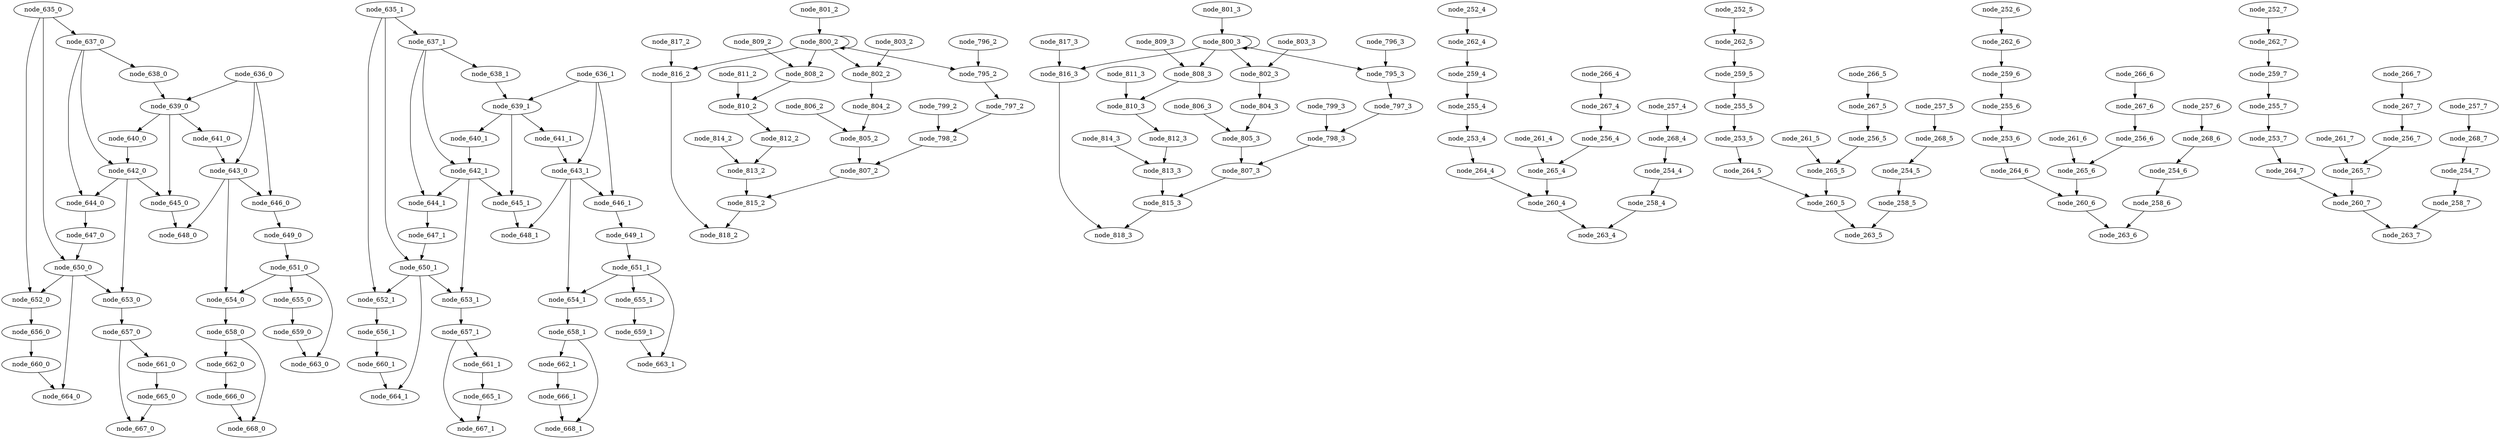 digraph ewf_ewf_conv3_conv3_horner_bezier_surf_horner_bezier_surf_horner_bezier_surf_horner_bezier_surf {

	node_635_0 -> node_637_0
	node_635_0 -> node_650_0
	node_635_0 -> node_652_0
	node_636_0 -> node_639_0
	node_636_0 -> node_643_0
	node_636_0 -> node_646_0
	node_637_0 -> node_638_0
	node_637_0 -> node_642_0
	node_637_0 -> node_644_0
	node_638_0 -> node_639_0
	node_639_0 -> node_640_0
	node_639_0 -> node_641_0
	node_639_0 -> node_645_0
	node_640_0 -> node_642_0
	node_641_0 -> node_643_0
	node_642_0 -> node_644_0
	node_642_0 -> node_645_0
	node_642_0 -> node_653_0
	node_643_0 -> node_646_0
	node_643_0 -> node_648_0
	node_643_0 -> node_654_0
	node_644_0 -> node_647_0
	node_645_0 -> node_648_0
	node_646_0 -> node_649_0
	node_647_0 -> node_650_0
	node_649_0 -> node_651_0
	node_650_0 -> node_652_0
	node_650_0 -> node_653_0
	node_650_0 -> node_664_0
	node_651_0 -> node_654_0
	node_651_0 -> node_655_0
	node_651_0 -> node_663_0
	node_652_0 -> node_656_0
	node_653_0 -> node_657_0
	node_654_0 -> node_658_0
	node_655_0 -> node_659_0
	node_656_0 -> node_660_0
	node_657_0 -> node_661_0
	node_657_0 -> node_667_0
	node_658_0 -> node_662_0
	node_658_0 -> node_668_0
	node_659_0 -> node_663_0
	node_660_0 -> node_664_0
	node_661_0 -> node_665_0
	node_662_0 -> node_666_0
	node_665_0 -> node_667_0
	node_666_0 -> node_668_0

	node_635_1 -> node_637_1
	node_635_1 -> node_650_1
	node_635_1 -> node_652_1
	node_636_1 -> node_639_1
	node_636_1 -> node_643_1
	node_636_1 -> node_646_1
	node_637_1 -> node_638_1
	node_637_1 -> node_642_1
	node_637_1 -> node_644_1
	node_638_1 -> node_639_1
	node_639_1 -> node_640_1
	node_639_1 -> node_641_1
	node_639_1 -> node_645_1
	node_640_1 -> node_642_1
	node_641_1 -> node_643_1
	node_642_1 -> node_644_1
	node_642_1 -> node_645_1
	node_642_1 -> node_653_1
	node_643_1 -> node_646_1
	node_643_1 -> node_648_1
	node_643_1 -> node_654_1
	node_644_1 -> node_647_1
	node_645_1 -> node_648_1
	node_646_1 -> node_649_1
	node_647_1 -> node_650_1
	node_649_1 -> node_651_1
	node_650_1 -> node_652_1
	node_650_1 -> node_653_1
	node_650_1 -> node_664_1
	node_651_1 -> node_654_1
	node_651_1 -> node_655_1
	node_651_1 -> node_663_1
	node_652_1 -> node_656_1
	node_653_1 -> node_657_1
	node_654_1 -> node_658_1
	node_655_1 -> node_659_1
	node_656_1 -> node_660_1
	node_657_1 -> node_661_1
	node_657_1 -> node_667_1
	node_658_1 -> node_662_1
	node_658_1 -> node_668_1
	node_659_1 -> node_663_1
	node_660_1 -> node_664_1
	node_661_1 -> node_665_1
	node_662_1 -> node_666_1
	node_665_1 -> node_667_1
	node_666_1 -> node_668_1

	node_795_2 -> node_797_2
	node_796_2 -> node_795_2
	node_797_2 -> node_798_2
	node_798_2 -> node_807_2
	node_799_2 -> node_798_2
	node_800_2 -> node_795_2
	node_800_2 -> node_800_2
	node_800_2 -> node_802_2
	node_800_2 -> node_808_2
	node_800_2 -> node_816_2
	node_801_2 -> node_800_2
	node_802_2 -> node_804_2
	node_803_2 -> node_802_2
	node_804_2 -> node_805_2
	node_805_2 -> node_807_2
	node_806_2 -> node_805_2
	node_807_2 -> node_815_2
	node_808_2 -> node_810_2
	node_809_2 -> node_808_2
	node_810_2 -> node_812_2
	node_811_2 -> node_810_2
	node_812_2 -> node_813_2
	node_813_2 -> node_815_2
	node_814_2 -> node_813_2
	node_815_2 -> node_818_2
	node_816_2 -> node_818_2
	node_817_2 -> node_816_2

	node_795_3 -> node_797_3
	node_796_3 -> node_795_3
	node_797_3 -> node_798_3
	node_798_3 -> node_807_3
	node_799_3 -> node_798_3
	node_800_3 -> node_795_3
	node_800_3 -> node_800_3
	node_800_3 -> node_802_3
	node_800_3 -> node_808_3
	node_800_3 -> node_816_3
	node_801_3 -> node_800_3
	node_802_3 -> node_804_3
	node_803_3 -> node_802_3
	node_804_3 -> node_805_3
	node_805_3 -> node_807_3
	node_806_3 -> node_805_3
	node_807_3 -> node_815_3
	node_808_3 -> node_810_3
	node_809_3 -> node_808_3
	node_810_3 -> node_812_3
	node_811_3 -> node_810_3
	node_812_3 -> node_813_3
	node_813_3 -> node_815_3
	node_814_3 -> node_813_3
	node_815_3 -> node_818_3
	node_816_3 -> node_818_3
	node_817_3 -> node_816_3

	node_252_4 -> node_262_4
	node_253_4 -> node_264_4
	node_254_4 -> node_258_4
	node_255_4 -> node_253_4
	node_256_4 -> node_265_4
	node_257_4 -> node_268_4
	node_258_4 -> node_263_4
	node_259_4 -> node_255_4
	node_260_4 -> node_263_4
	node_261_4 -> node_265_4
	node_262_4 -> node_259_4
	node_264_4 -> node_260_4
	node_265_4 -> node_260_4
	node_266_4 -> node_267_4
	node_267_4 -> node_256_4
	node_268_4 -> node_254_4

	node_252_5 -> node_262_5
	node_253_5 -> node_264_5
	node_254_5 -> node_258_5
	node_255_5 -> node_253_5
	node_256_5 -> node_265_5
	node_257_5 -> node_268_5
	node_258_5 -> node_263_5
	node_259_5 -> node_255_5
	node_260_5 -> node_263_5
	node_261_5 -> node_265_5
	node_262_5 -> node_259_5
	node_264_5 -> node_260_5
	node_265_5 -> node_260_5
	node_266_5 -> node_267_5
	node_267_5 -> node_256_5
	node_268_5 -> node_254_5

	node_252_6 -> node_262_6
	node_253_6 -> node_264_6
	node_254_6 -> node_258_6
	node_255_6 -> node_253_6
	node_256_6 -> node_265_6
	node_257_6 -> node_268_6
	node_258_6 -> node_263_6
	node_259_6 -> node_255_6
	node_260_6 -> node_263_6
	node_261_6 -> node_265_6
	node_262_6 -> node_259_6
	node_264_6 -> node_260_6
	node_265_6 -> node_260_6
	node_266_6 -> node_267_6
	node_267_6 -> node_256_6
	node_268_6 -> node_254_6

	node_252_7 -> node_262_7
	node_253_7 -> node_264_7
	node_254_7 -> node_258_7
	node_255_7 -> node_253_7
	node_256_7 -> node_265_7
	node_257_7 -> node_268_7
	node_258_7 -> node_263_7
	node_259_7 -> node_255_7
	node_260_7 -> node_263_7
	node_261_7 -> node_265_7
	node_262_7 -> node_259_7
	node_264_7 -> node_260_7
	node_265_7 -> node_260_7
	node_266_7 -> node_267_7
	node_267_7 -> node_256_7
	node_268_7 -> node_254_7

}